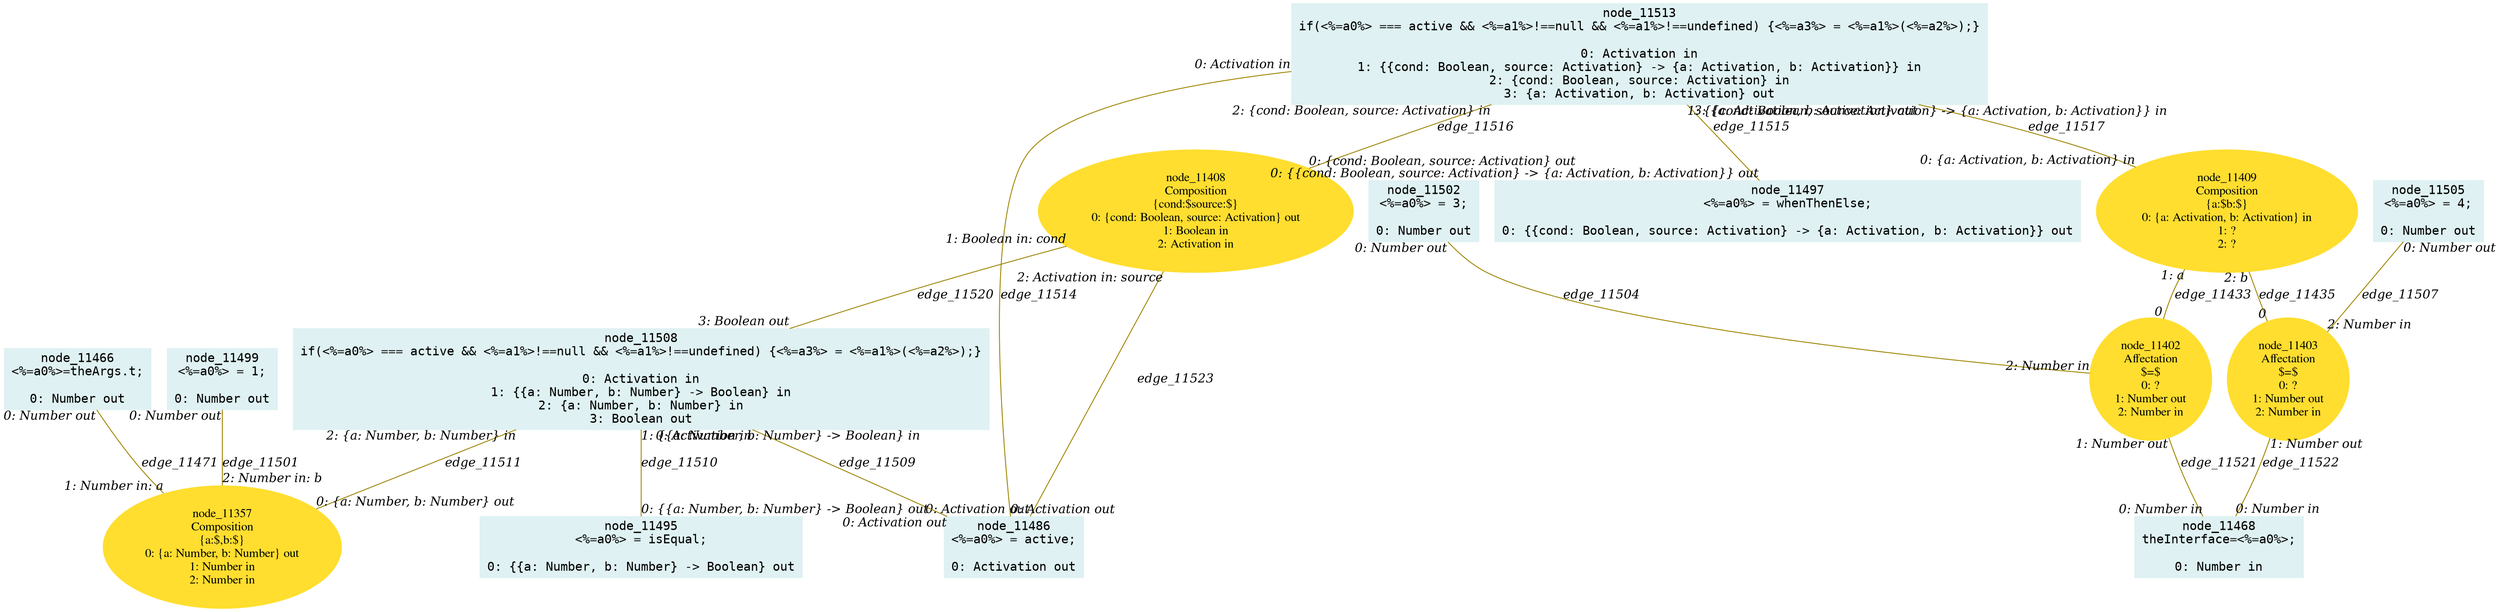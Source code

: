 digraph g{node_11357 [shape="ellipse", style="filled", color="#ffde2f", fontname="Times", label="node_11357
Composition
{a:$,b:$}
0: {a: Number, b: Number} out
1: Number in
2: Number in" ]
node_11402 [shape="ellipse", style="filled", color="#ffde2f", fontname="Times", label="node_11402
Affectation
$=$
0: ?
1: Number out
2: Number in" ]
node_11403 [shape="ellipse", style="filled", color="#ffde2f", fontname="Times", label="node_11403
Affectation
$=$
0: ?
1: Number out
2: Number in" ]
node_11408 [shape="ellipse", style="filled", color="#ffde2f", fontname="Times", label="node_11408
Composition
{cond:$source:$}
0: {cond: Boolean, source: Activation} out
1: Boolean in
2: Activation in" ]
node_11409 [shape="ellipse", style="filled", color="#ffde2f", fontname="Times", label="node_11409
Composition
{a:$b:$}
0: {a: Activation, b: Activation} in
1: ?
2: ?" ]
node_11466 [shape="box", style="filled", color="#dff1f2", fontname="Courier", label="node_11466
<%=a0%>=theArgs.t;

0: Number out" ]
node_11468 [shape="box", style="filled", color="#dff1f2", fontname="Courier", label="node_11468
theInterface=<%=a0%>;

0: Number in" ]
node_11486 [shape="box", style="filled", color="#dff1f2", fontname="Courier", label="node_11486
<%=a0%> = active;

0: Activation out" ]
node_11495 [shape="box", style="filled", color="#dff1f2", fontname="Courier", label="node_11495
<%=a0%> = isEqual;

0: {{a: Number, b: Number} -> Boolean} out" ]
node_11497 [shape="box", style="filled", color="#dff1f2", fontname="Courier", label="node_11497
<%=a0%> = whenThenElse;

0: {{cond: Boolean, source: Activation} -> {a: Activation, b: Activation}} out" ]
node_11499 [shape="box", style="filled", color="#dff1f2", fontname="Courier", label="node_11499
<%=a0%> = 1;

0: Number out" ]
node_11502 [shape="box", style="filled", color="#dff1f2", fontname="Courier", label="node_11502
<%=a0%> = 3;

0: Number out" ]
node_11505 [shape="box", style="filled", color="#dff1f2", fontname="Courier", label="node_11505
<%=a0%> = 4;

0: Number out" ]
node_11508 [shape="box", style="filled", color="#dff1f2", fontname="Courier", label="node_11508
if(<%=a0%> === active && <%=a1%>!==null && <%=a1%>!==undefined) {<%=a3%> = <%=a1%>(<%=a2%>);}

0: Activation in
1: {{a: Number, b: Number} -> Boolean} in
2: {a: Number, b: Number} in
3: Boolean out" ]
node_11513 [shape="box", style="filled", color="#dff1f2", fontname="Courier", label="node_11513
if(<%=a0%> === active && <%=a1%>!==null && <%=a1%>!==undefined) {<%=a3%> = <%=a1%>(<%=a2%>);}

0: Activation in
1: {{cond: Boolean, source: Activation} -> {a: Activation, b: Activation}} in
2: {cond: Boolean, source: Activation} in
3: {a: Activation, b: Activation} out" ]
node_11409 -> node_11402 [dir=none, arrowHead=none, fontname="Times-Italic", arrowsize=1, color="#9d8400", label="edge_11433",  headlabel="0", taillabel="1: a" ]
node_11409 -> node_11403 [dir=none, arrowHead=none, fontname="Times-Italic", arrowsize=1, color="#9d8400", label="edge_11435",  headlabel="0", taillabel="2: b" ]
node_11466 -> node_11357 [dir=none, arrowHead=none, fontname="Times-Italic", arrowsize=1, color="#9d8400", label="edge_11471",  headlabel="1: Number in: a", taillabel="0: Number out" ]
node_11499 -> node_11357 [dir=none, arrowHead=none, fontname="Times-Italic", arrowsize=1, color="#9d8400", label="edge_11501",  headlabel="2: Number in: b", taillabel="0: Number out" ]
node_11502 -> node_11402 [dir=none, arrowHead=none, fontname="Times-Italic", arrowsize=1, color="#9d8400", label="edge_11504",  headlabel="2: Number in", taillabel="0: Number out" ]
node_11505 -> node_11403 [dir=none, arrowHead=none, fontname="Times-Italic", arrowsize=1, color="#9d8400", label="edge_11507",  headlabel="2: Number in", taillabel="0: Number out" ]
node_11508 -> node_11486 [dir=none, arrowHead=none, fontname="Times-Italic", arrowsize=1, color="#9d8400", label="edge_11509",  headlabel="0: Activation out", taillabel="0: Activation in" ]
node_11508 -> node_11495 [dir=none, arrowHead=none, fontname="Times-Italic", arrowsize=1, color="#9d8400", label="edge_11510",  headlabel="0: {{a: Number, b: Number} -> Boolean} out", taillabel="1: {{a: Number, b: Number} -> Boolean} in" ]
node_11508 -> node_11357 [dir=none, arrowHead=none, fontname="Times-Italic", arrowsize=1, color="#9d8400", label="edge_11511",  headlabel="0: {a: Number, b: Number} out", taillabel="2: {a: Number, b: Number} in" ]
node_11513 -> node_11486 [dir=none, arrowHead=none, fontname="Times-Italic", arrowsize=1, color="#9d8400", label="edge_11514",  headlabel="0: Activation out", taillabel="0: Activation in" ]
node_11513 -> node_11497 [dir=none, arrowHead=none, fontname="Times-Italic", arrowsize=1, color="#9d8400", label="edge_11515",  headlabel="0: {{cond: Boolean, source: Activation} -> {a: Activation, b: Activation}} out", taillabel="1: {{cond: Boolean, source: Activation} -> {a: Activation, b: Activation}} in" ]
node_11513 -> node_11408 [dir=none, arrowHead=none, fontname="Times-Italic", arrowsize=1, color="#9d8400", label="edge_11516",  headlabel="0: {cond: Boolean, source: Activation} out", taillabel="2: {cond: Boolean, source: Activation} in" ]
node_11513 -> node_11409 [dir=none, arrowHead=none, fontname="Times-Italic", arrowsize=1, color="#9d8400", label="edge_11517",  headlabel="0: {a: Activation, b: Activation} in", taillabel="3: {a: Activation, b: Activation} out" ]
node_11408 -> node_11508 [dir=none, arrowHead=none, fontname="Times-Italic", arrowsize=1, color="#9d8400", label="edge_11520",  headlabel="3: Boolean out", taillabel="1: Boolean in: cond" ]
node_11402 -> node_11468 [dir=none, arrowHead=none, fontname="Times-Italic", arrowsize=1, color="#9d8400", label="edge_11521",  headlabel="0: Number in", taillabel="1: Number out" ]
node_11403 -> node_11468 [dir=none, arrowHead=none, fontname="Times-Italic", arrowsize=1, color="#9d8400", label="edge_11522",  headlabel="0: Number in", taillabel="1: Number out" ]
node_11408 -> node_11486 [dir=none, arrowHead=none, fontname="Times-Italic", arrowsize=1, color="#9d8400", label="edge_11523",  headlabel="0: Activation out", taillabel="2: Activation in: source" ]
}
